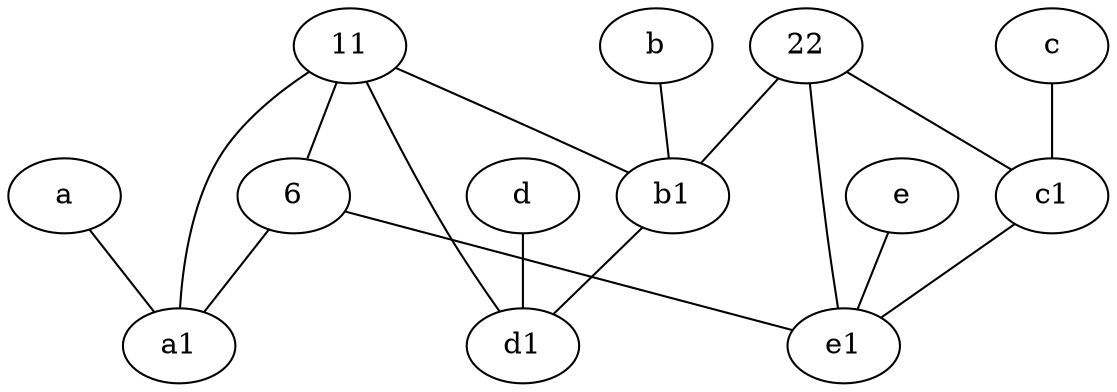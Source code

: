 graph {
	node [labelfontsize=50]
	a1 [labelfontsize=50 pos="8,3!"]
	11 [labelfontsize=50]
	c1 [labelfontsize=50 pos="4.5,3!"]
	e1 [labelfontsize=50 pos="7,7!"]
	c [labelfontsize=50 pos="4.5,2!"]
	d1 [labelfontsize=50 pos="3,5!"]
	d [labelfontsize=50 pos="2,5!"]
	e [labelfontsize=50 pos="7,9!"]
	b1 [labelfontsize=50 pos="9,4!"]
	6 [labelfontsize=50]
	22 [labelfontsize=50]
	b [labelfontsize=50 pos="10,4!"]
	a [labelfontsize=50 pos="8,2!"]
	6 -- e1
	b -- b1
	11 -- 6
	11 -- a1
	22 -- b1
	e -- e1
	11 -- b1
	c1 -- e1
	a -- a1
	22 -- e1
	6 -- a1
	22 -- c1
	11 -- d1
	b1 -- d1
	d -- d1
	c -- c1
}
